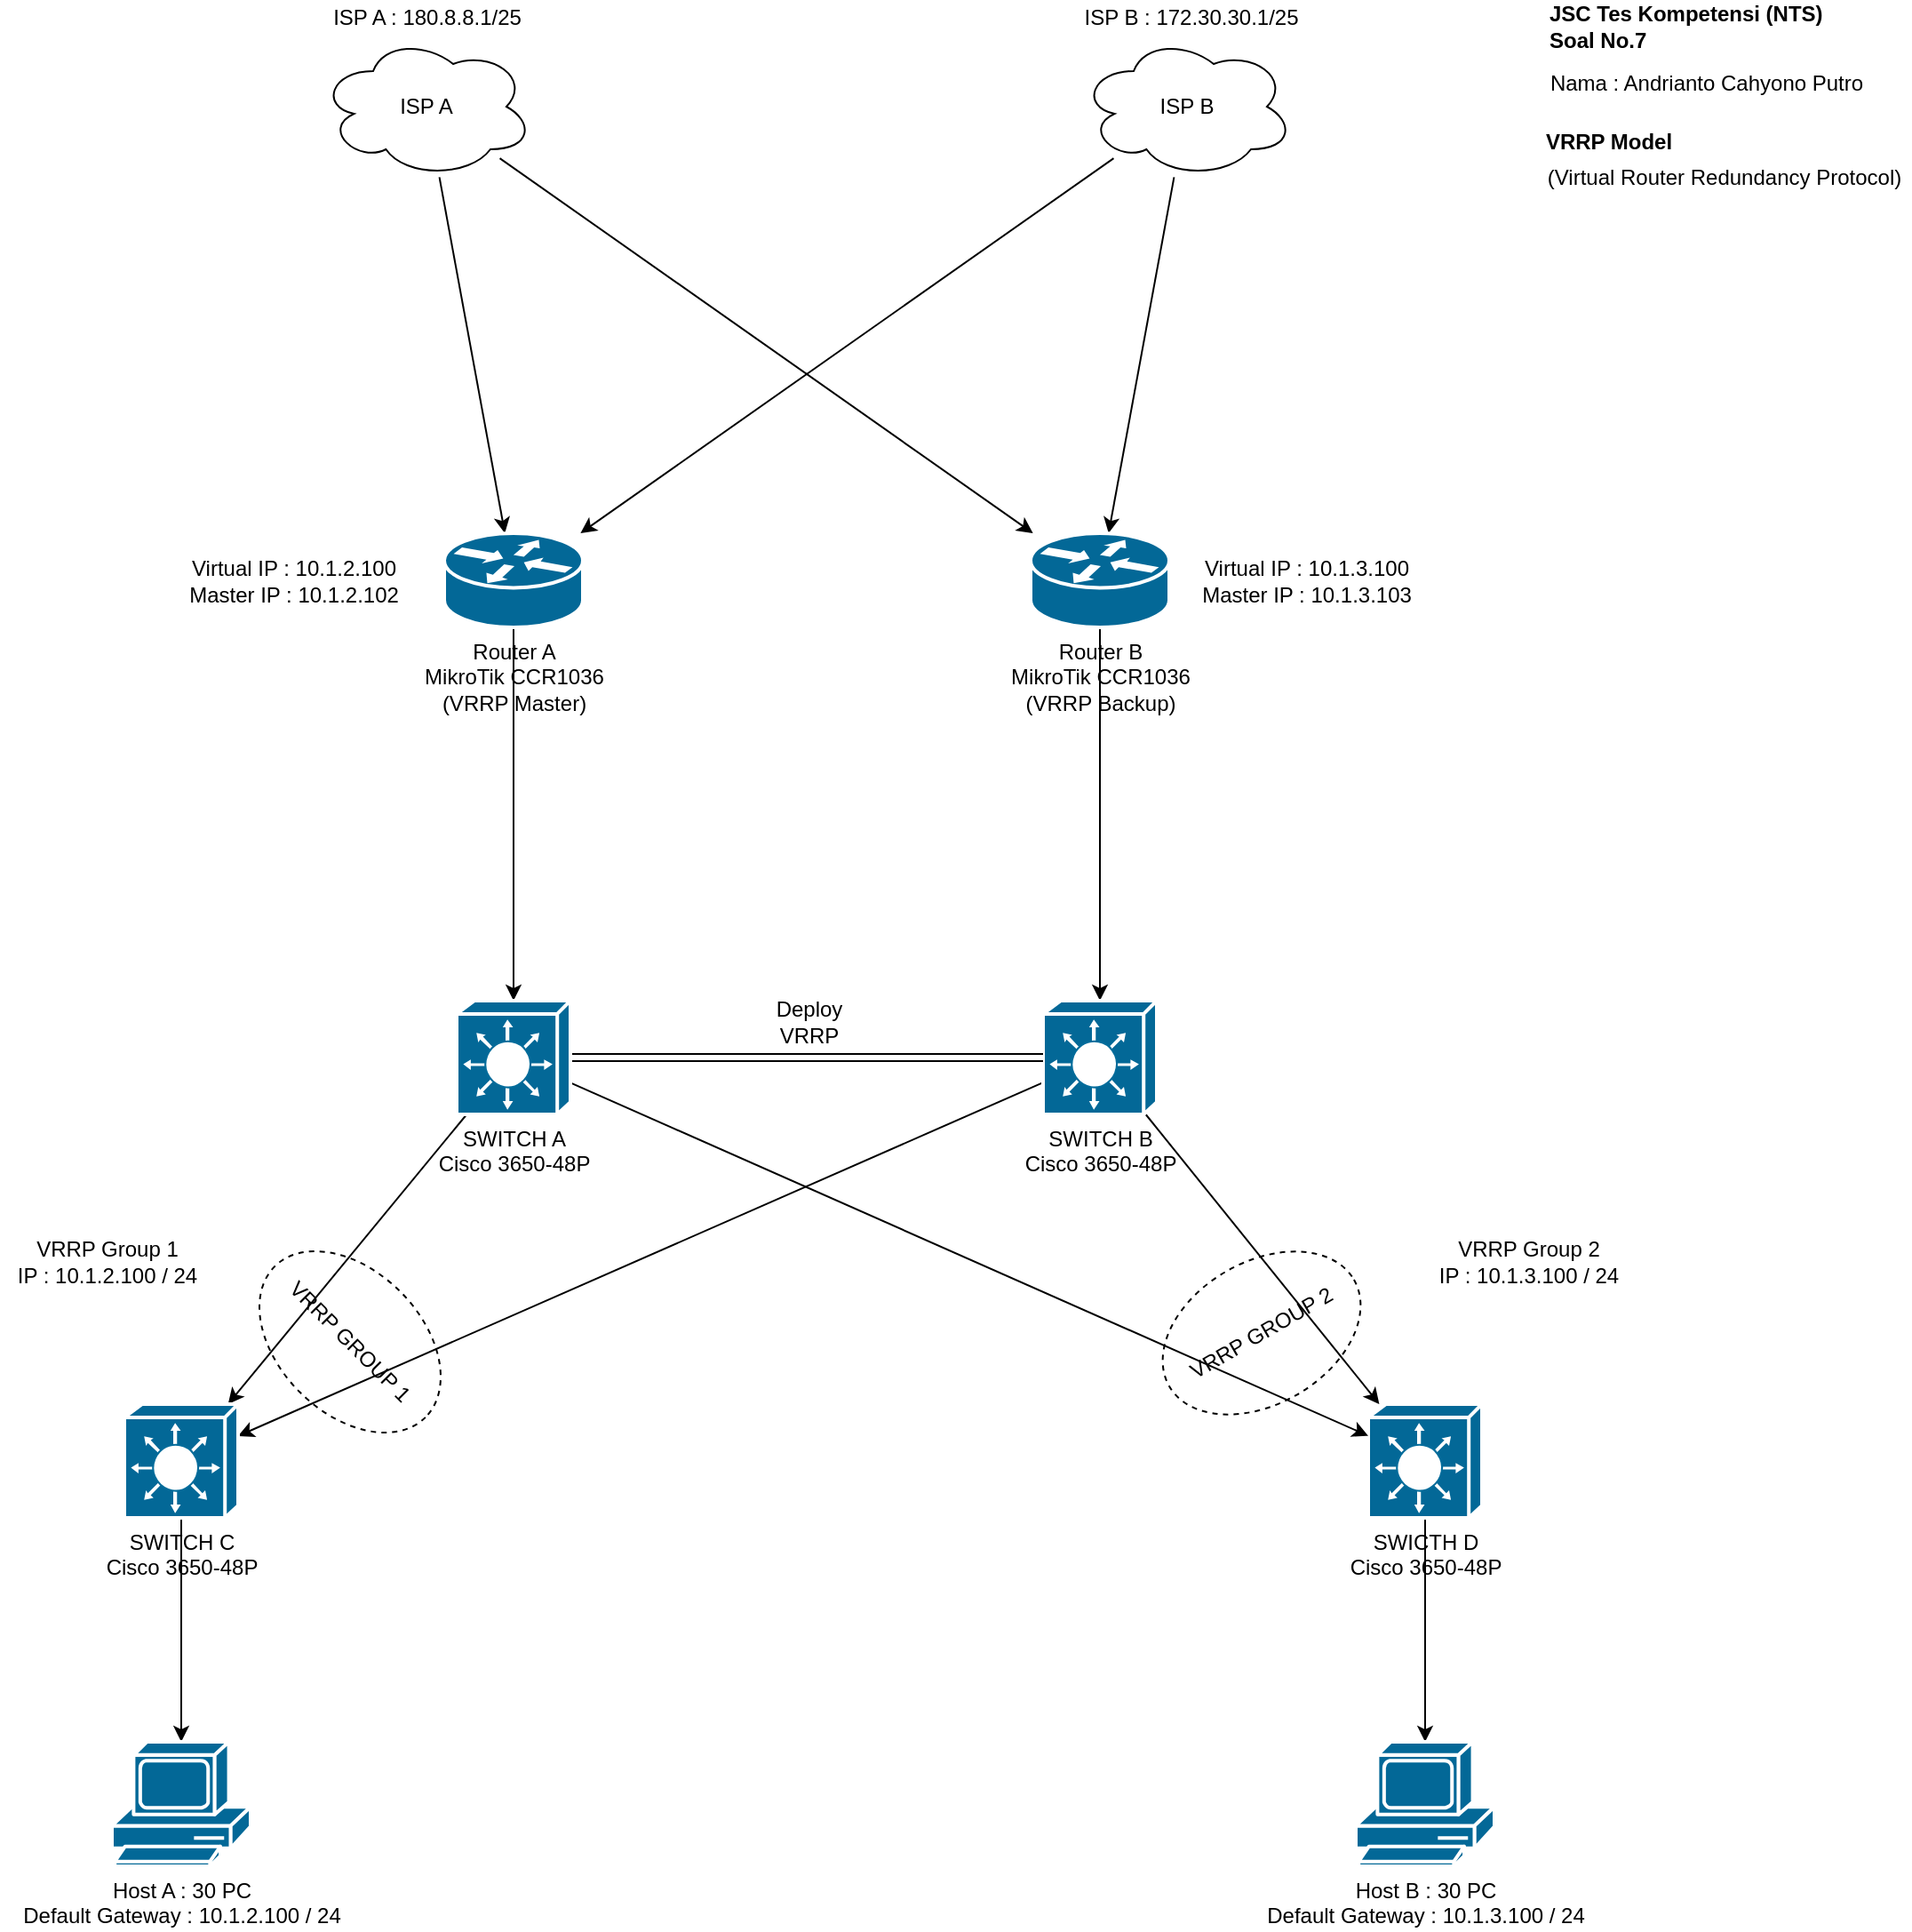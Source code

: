 <mxfile version="14.1.8" type="device"><diagram id="6a731a19-8d31-9384-78a2-239565b7b9f0" name="Page-1"><mxGraphModel dx="1674" dy="1086" grid="1" gridSize="10" guides="1" tooltips="1" connect="1" arrows="1" fold="1" page="1" pageScale="1" pageWidth="1654" pageHeight="1169" background="#ffffff" math="0" shadow="0"><root><mxCell id="0"/><mxCell id="1" parent="0"/><mxCell id="llTSgQL5vdOBX0mF0fZJ-2280" style="edgeStyle=none;rounded=0;orthogonalLoop=1;jettySize=auto;html=1;" edge="1" parent="1" source="llTSgQL5vdOBX0mF0fZJ-2257" target="llTSgQL5vdOBX0mF0fZJ-2270"><mxGeometry relative="1" as="geometry"/></mxCell><mxCell id="llTSgQL5vdOBX0mF0fZJ-2374" style="edgeStyle=none;rounded=0;orthogonalLoop=1;jettySize=auto;html=1;" edge="1" parent="1" source="llTSgQL5vdOBX0mF0fZJ-2257" target="llTSgQL5vdOBX0mF0fZJ-2271"><mxGeometry relative="1" as="geometry"/></mxCell><mxCell id="llTSgQL5vdOBX0mF0fZJ-2257" value="ISP A" style="ellipse;shape=cloud;whiteSpace=wrap;html=1;" vertex="1" parent="1"><mxGeometry x="610" y="40" width="120" height="80" as="geometry"/></mxCell><mxCell id="llTSgQL5vdOBX0mF0fZJ-2283" style="edgeStyle=none;rounded=0;orthogonalLoop=1;jettySize=auto;html=1;" edge="1" parent="1" source="llTSgQL5vdOBX0mF0fZJ-2258" target="llTSgQL5vdOBX0mF0fZJ-2271"><mxGeometry relative="1" as="geometry"/></mxCell><mxCell id="llTSgQL5vdOBX0mF0fZJ-2375" style="edgeStyle=none;rounded=0;orthogonalLoop=1;jettySize=auto;html=1;" edge="1" parent="1" source="llTSgQL5vdOBX0mF0fZJ-2258" target="llTSgQL5vdOBX0mF0fZJ-2270"><mxGeometry relative="1" as="geometry"/></mxCell><mxCell id="llTSgQL5vdOBX0mF0fZJ-2258" value="ISP B" style="ellipse;shape=cloud;whiteSpace=wrap;html=1;" vertex="1" parent="1"><mxGeometry x="1038" y="40" width="120" height="80" as="geometry"/></mxCell><mxCell id="llTSgQL5vdOBX0mF0fZJ-2384" style="edgeStyle=none;rounded=0;orthogonalLoop=1;jettySize=auto;html=1;" edge="1" parent="1" source="llTSgQL5vdOBX0mF0fZJ-2270" target="llTSgQL5vdOBX0mF0fZJ-2276"><mxGeometry relative="1" as="geometry"/></mxCell><mxCell id="llTSgQL5vdOBX0mF0fZJ-2270" value="Router A&lt;br&gt;MikroTik CCR1036&lt;br&gt;(VRRP Master)" style="shape=mxgraph.cisco.routers.router;html=1;pointerEvents=1;dashed=0;fillColor=#036897;strokeColor=#ffffff;strokeWidth=2;verticalLabelPosition=bottom;verticalAlign=top;align=center;outlineConnect=0;" vertex="1" parent="1"><mxGeometry x="680" y="320" width="78" height="53" as="geometry"/></mxCell><mxCell id="llTSgQL5vdOBX0mF0fZJ-2385" style="edgeStyle=none;rounded=0;orthogonalLoop=1;jettySize=auto;html=1;" edge="1" parent="1" source="llTSgQL5vdOBX0mF0fZJ-2271" target="llTSgQL5vdOBX0mF0fZJ-2274"><mxGeometry relative="1" as="geometry"/></mxCell><mxCell id="llTSgQL5vdOBX0mF0fZJ-2271" value="Router B&lt;br&gt;MikroTik CCR1036&lt;br&gt;(VRRP Backup)" style="shape=mxgraph.cisco.routers.router;html=1;pointerEvents=1;dashed=0;fillColor=#036897;strokeColor=#ffffff;strokeWidth=2;verticalLabelPosition=bottom;verticalAlign=top;align=center;outlineConnect=0;" vertex="1" parent="1"><mxGeometry x="1010" y="320" width="78" height="53" as="geometry"/></mxCell><mxCell id="llTSgQL5vdOBX0mF0fZJ-2392" style="edgeStyle=none;rounded=0;orthogonalLoop=1;jettySize=auto;html=1;" edge="1" parent="1" source="llTSgQL5vdOBX0mF0fZJ-2274" target="llTSgQL5vdOBX0mF0fZJ-2275"><mxGeometry relative="1" as="geometry"/></mxCell><mxCell id="llTSgQL5vdOBX0mF0fZJ-2393" style="edgeStyle=none;rounded=0;orthogonalLoop=1;jettySize=auto;html=1;" edge="1" parent="1" source="llTSgQL5vdOBX0mF0fZJ-2274" target="llTSgQL5vdOBX0mF0fZJ-2277"><mxGeometry relative="1" as="geometry"/></mxCell><mxCell id="llTSgQL5vdOBX0mF0fZJ-2274" value="SWITCH B&lt;br&gt;Cisco 3650-48P" style="shape=mxgraph.cisco.switches.layer_3_switch;html=1;pointerEvents=1;dashed=0;fillColor=#036897;strokeColor=#ffffff;strokeWidth=2;verticalLabelPosition=bottom;verticalAlign=top;align=center;outlineConnect=0;" vertex="1" parent="1"><mxGeometry x="1017" y="583" width="64" height="64" as="geometry"/></mxCell><mxCell id="llTSgQL5vdOBX0mF0fZJ-2396" style="edgeStyle=none;rounded=0;orthogonalLoop=1;jettySize=auto;html=1;" edge="1" parent="1" source="llTSgQL5vdOBX0mF0fZJ-2275" target="llTSgQL5vdOBX0mF0fZJ-2394"><mxGeometry relative="1" as="geometry"/></mxCell><mxCell id="llTSgQL5vdOBX0mF0fZJ-2275" value="SWICTH D&lt;br&gt;Cisco 3650-48P" style="shape=mxgraph.cisco.switches.layer_3_switch;html=1;pointerEvents=1;dashed=0;fillColor=#036897;strokeColor=#ffffff;strokeWidth=2;verticalLabelPosition=bottom;verticalAlign=top;align=center;outlineConnect=0;" vertex="1" parent="1"><mxGeometry x="1200" y="810" width="64" height="64" as="geometry"/></mxCell><mxCell id="llTSgQL5vdOBX0mF0fZJ-2388" style="edgeStyle=none;shape=link;rounded=0;orthogonalLoop=1;jettySize=auto;html=1;exitX=1;exitY=0.5;exitDx=0;exitDy=0;exitPerimeter=0;" edge="1" parent="1" source="llTSgQL5vdOBX0mF0fZJ-2276" target="llTSgQL5vdOBX0mF0fZJ-2274"><mxGeometry relative="1" as="geometry"/></mxCell><mxCell id="llTSgQL5vdOBX0mF0fZJ-2390" style="edgeStyle=none;rounded=0;orthogonalLoop=1;jettySize=auto;html=1;" edge="1" parent="1" source="llTSgQL5vdOBX0mF0fZJ-2276" target="llTSgQL5vdOBX0mF0fZJ-2277"><mxGeometry relative="1" as="geometry"/></mxCell><mxCell id="llTSgQL5vdOBX0mF0fZJ-2391" style="edgeStyle=none;rounded=0;orthogonalLoop=1;jettySize=auto;html=1;" edge="1" parent="1" source="llTSgQL5vdOBX0mF0fZJ-2276" target="llTSgQL5vdOBX0mF0fZJ-2275"><mxGeometry relative="1" as="geometry"/></mxCell><mxCell id="llTSgQL5vdOBX0mF0fZJ-2276" value="SWITCH A&lt;br&gt;Cisco 3650-48P" style="shape=mxgraph.cisco.switches.layer_3_switch;html=1;pointerEvents=1;dashed=0;fillColor=#036897;strokeColor=#ffffff;strokeWidth=2;verticalLabelPosition=bottom;verticalAlign=top;align=center;outlineConnect=0;" vertex="1" parent="1"><mxGeometry x="687" y="583" width="64" height="64" as="geometry"/></mxCell><mxCell id="llTSgQL5vdOBX0mF0fZJ-2395" style="edgeStyle=none;rounded=0;orthogonalLoop=1;jettySize=auto;html=1;" edge="1" parent="1" source="llTSgQL5vdOBX0mF0fZJ-2277" target="llTSgQL5vdOBX0mF0fZJ-2376"><mxGeometry relative="1" as="geometry"/></mxCell><mxCell id="llTSgQL5vdOBX0mF0fZJ-2277" value="SWITCH C&lt;br&gt;Cisco 3650-48P" style="shape=mxgraph.cisco.switches.layer_3_switch;html=1;pointerEvents=1;dashed=0;fillColor=#036897;strokeColor=#ffffff;strokeWidth=2;verticalLabelPosition=bottom;verticalAlign=top;align=center;outlineConnect=0;" vertex="1" parent="1"><mxGeometry x="500" y="810" width="64" height="64" as="geometry"/></mxCell><mxCell id="llTSgQL5vdOBX0mF0fZJ-2333" value="ISP A : 180.8.8.1/25" style="text;html=1;align=center;verticalAlign=middle;resizable=0;points=[];autosize=1;" vertex="1" parent="1"><mxGeometry x="610" y="20" width="120" height="20" as="geometry"/></mxCell><mxCell id="llTSgQL5vdOBX0mF0fZJ-2334" value="ISP B : 172.30.30.1/25" style="text;html=1;align=center;verticalAlign=middle;resizable=0;points=[];autosize=1;" vertex="1" parent="1"><mxGeometry x="1030" y="20" width="140" height="20" as="geometry"/></mxCell><mxCell id="llTSgQL5vdOBX0mF0fZJ-2376" value="Host A : 30 PC&lt;br&gt;Default Gateway : 10.1.2.100 / 24" style="shape=mxgraph.cisco.computers_and_peripherals.pc;html=1;pointerEvents=1;dashed=0;fillColor=#036897;strokeColor=#ffffff;strokeWidth=2;verticalLabelPosition=bottom;verticalAlign=top;align=center;outlineConnect=0;glass=0;" vertex="1" parent="1"><mxGeometry x="493" y="1000" width="78" height="70" as="geometry"/></mxCell><mxCell id="llTSgQL5vdOBX0mF0fZJ-2394" value="Host B : 30 PC&lt;br&gt;Default Gateway : 10.1.3.100 / 24" style="shape=mxgraph.cisco.computers_and_peripherals.pc;html=1;pointerEvents=1;dashed=0;fillColor=#036897;strokeColor=#ffffff;strokeWidth=2;verticalLabelPosition=bottom;verticalAlign=top;align=center;outlineConnect=0;glass=0;" vertex="1" parent="1"><mxGeometry x="1193" y="1000" width="78" height="70" as="geometry"/></mxCell><mxCell id="llTSgQL5vdOBX0mF0fZJ-2398" value="Virtual IP : 10.1.2.100&lt;br&gt;Master IP : 10.1.2.102" style="text;html=1;align=center;verticalAlign=middle;resizable=0;points=[];autosize=1;" vertex="1" parent="1"><mxGeometry x="530" y="331.5" width="130" height="30" as="geometry"/></mxCell><mxCell id="llTSgQL5vdOBX0mF0fZJ-2399" value="Virtual IP : 10.1.3.100&lt;br&gt;Master IP : 10.1.3.103" style="text;html=1;align=center;verticalAlign=middle;resizable=0;points=[];autosize=1;" vertex="1" parent="1"><mxGeometry x="1100" y="331.5" width="130" height="30" as="geometry"/></mxCell><mxCell id="llTSgQL5vdOBX0mF0fZJ-2400" value="VRRP Group 1&lt;br&gt;IP : 10.1.2.100 / 24" style="text;html=1;align=center;verticalAlign=middle;resizable=0;points=[];autosize=1;" vertex="1" parent="1"><mxGeometry x="430" y="715" width="120" height="30" as="geometry"/></mxCell><mxCell id="llTSgQL5vdOBX0mF0fZJ-2401" value="VRRP Group 2 &lt;br&gt;IP : 10.1.3.100 / 24" style="text;html=1;align=center;verticalAlign=middle;resizable=0;points=[];autosize=1;" vertex="1" parent="1"><mxGeometry x="1230" y="715" width="120" height="30" as="geometry"/></mxCell><mxCell id="llTSgQL5vdOBX0mF0fZJ-2403" value="VRRP GROUP 2" style="ellipse;whiteSpace=wrap;html=1;glass=0;strokeWidth=1;fillColor=none;rotation=-30;dashed=1;" vertex="1" parent="1"><mxGeometry x="1080" y="730" width="120" height="80" as="geometry"/></mxCell><mxCell id="llTSgQL5vdOBX0mF0fZJ-2405" value="VRRP GROUP 1" style="ellipse;whiteSpace=wrap;html=1;glass=0;strokeWidth=1;fillColor=none;rotation=45;dashed=1;" vertex="1" parent="1"><mxGeometry x="567" y="735" width="120" height="80" as="geometry"/></mxCell><mxCell id="llTSgQL5vdOBX0mF0fZJ-2407" value="JSC Tes Kompetensi (NTS)&lt;br&gt;Soal No.7" style="text;html=1;align=left;verticalAlign=middle;resizable=0;points=[];autosize=1;fontStyle=1" vertex="1" parent="1"><mxGeometry x="1300" y="20" width="170" height="30" as="geometry"/></mxCell><mxCell id="llTSgQL5vdOBX0mF0fZJ-2408" value="Nama : Andrianto Cahyono Putro" style="text;html=1;align=center;verticalAlign=middle;resizable=0;points=[];autosize=1;" vertex="1" parent="1"><mxGeometry x="1295" y="57" width="190" height="20" as="geometry"/></mxCell><mxCell id="llTSgQL5vdOBX0mF0fZJ-2410" value="VRRP Model" style="text;html=1;align=center;verticalAlign=middle;resizable=0;points=[];autosize=1;fontStyle=1" vertex="1" parent="1"><mxGeometry x="1290" y="90" width="90" height="20" as="geometry"/></mxCell><mxCell id="llTSgQL5vdOBX0mF0fZJ-2411" value="(Virtual Router Redundancy Protocol)" style="text;html=1;align=center;verticalAlign=middle;resizable=0;points=[];autosize=1;" vertex="1" parent="1"><mxGeometry x="1295" y="110" width="210" height="20" as="geometry"/></mxCell><mxCell id="llTSgQL5vdOBX0mF0fZJ-2413" value="Deploy&lt;br&gt;VRRP" style="text;html=1;align=center;verticalAlign=middle;resizable=0;points=[];autosize=1;" vertex="1" parent="1"><mxGeometry x="860" y="580" width="50" height="30" as="geometry"/></mxCell></root></mxGraphModel></diagram></mxfile>